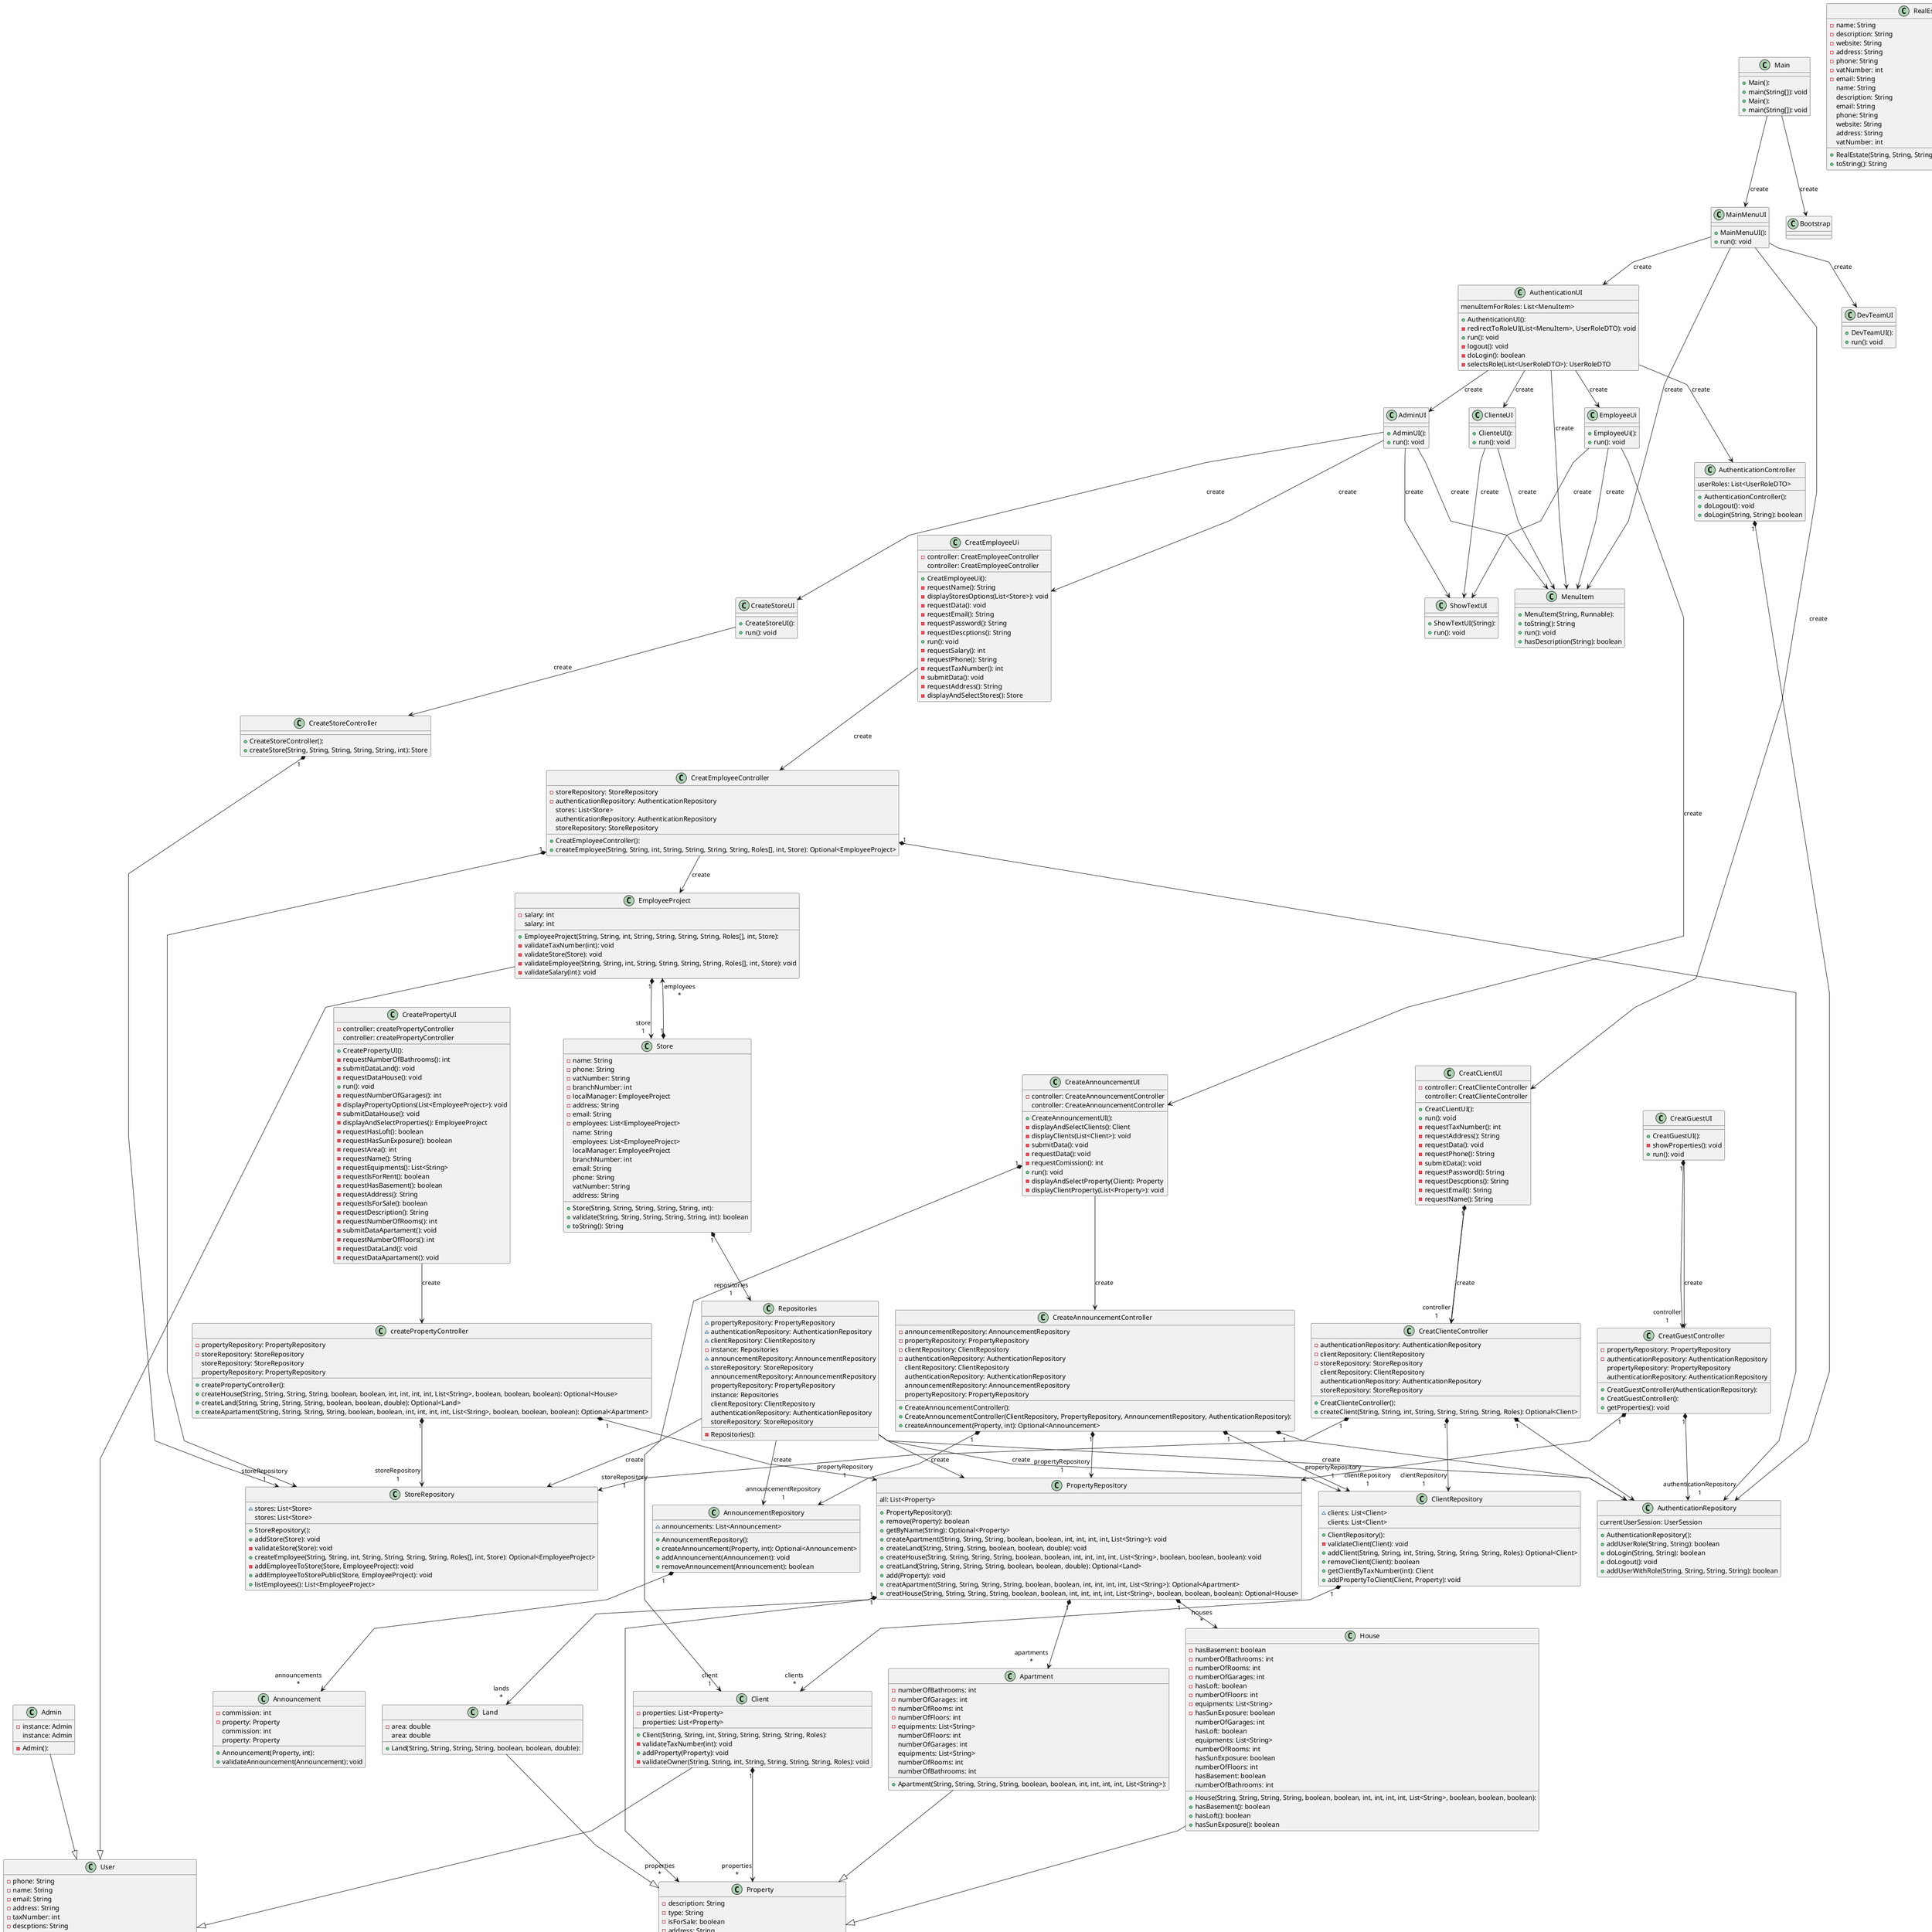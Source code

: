 @startuml
'skinparam monochrome true
skinparam packageStyle rectangle
skinparam shadowing false
skinparam linetype polyline
'skinparam linetype orto

skinparam classAttributeIconSize "2"

class Admin {
  - Admin():
  - instance: Admin
   instance: Admin
}
class AdminUI {
  + AdminUI():
  + run(): void
}
class Announcement {
  + Announcement(Property, int):
  - commission: int
  - property: Property
  + validateAnnouncement(Announcement): void
   commission: int
   property: Property
}
class AnnouncementRepository {
  + AnnouncementRepository():
  ~ announcements: List<Announcement>
  + createAnnouncement(Property, int): Optional<Announcement>
  + addAnnouncement(Announcement): void
  + removeAnnouncement(Announcement): boolean
}
class Apartment {
  + Apartment(String, String, String, String, boolean, boolean, int, int, int, int, List<String>):
  - numberOfBathrooms: int
  - numberOfGarages: int
  - numberOfRooms: int
  - numberOfFloors: int
  - equipments: List<String>
   numberOfFloors: int
   numberOfGarages: int
   equipments: List<String>
   numberOfRooms: int
   numberOfBathrooms: int
}
class AuthenticationController {
  + AuthenticationController():
  + doLogout(): void
  + doLogin(String, String): boolean
   userRoles: List<UserRoleDTO>
}
class AuthenticationRepository {
  + AuthenticationRepository():
  + addUserRole(String, String): boolean
  + doLogin(String, String): boolean
  + doLogout(): void
  + addUserWithRole(String, String, String, String): boolean
   currentUserSession: UserSession
}
class AuthenticationUI {
  + AuthenticationUI():
  - redirectToRoleUI(List<MenuItem>, UserRoleDTO): void
  + run(): void
  - logout(): void
  - doLogin(): boolean
  - selectsRole(List<UserRoleDTO>): UserRoleDTO
   menuItemForRoles: List<MenuItem>
}

class Client {
  + Client(String, String, int, String, String, String, String, Roles):
  - properties: List<Property>
  - validateTaxNumber(int): void
  + addProperty(Property): void
  - validateOwner(String, String, int, String, String, String, String, Roles): void
   properties: List<Property>
}
class ClientRepository {
  + ClientRepository():
  ~ clients: List<Client>
  - validateClient(Client): void
  + addClient(String, String, int, String, String, String, String, Roles): Optional<Client>
  + removeClient(Client): boolean
  + getClientByTaxNumber(int): Client
  + addPropertyToClient(Client, Property): void
   clients: List<Client>
}
class ClienteUI {
  + ClienteUI():
  + run(): void
}
class CreatCLientUI {
  + CreatCLientUI():
  - controller: CreatClienteController
  + run(): void
  - requestTaxNumber(): int
  - requestAddress(): String
  - requestData(): void
  - requestPhone(): String
  - submitData(): void
  - requestPassword(): String
  - requestDescptions(): String
  - requestEmail(): String
  - requestName(): String
   controller: CreatClienteController
}
class CreatClienteController {
  + CreatClienteController():
  - authenticationRepository: AuthenticationRepository
  - clientRepository: ClientRepository
  - storeRepository: StoreRepository
  + createClient(String, String, int, String, String, String, String, Roles): Optional<Client>
   clientRepository: ClientRepository
   authenticationRepository: AuthenticationRepository
   storeRepository: StoreRepository
}
class CreatEmployeeController {
  + CreatEmployeeController():
  - storeRepository: StoreRepository
  - authenticationRepository: AuthenticationRepository
  + createEmployee(String, String, int, String, String, String, String, Roles[], int, Store): Optional<EmployeeProject>
   stores: List<Store>
   authenticationRepository: AuthenticationRepository
   storeRepository: StoreRepository
}

class CreatEmployeeUi {
  + CreatEmployeeUi():
  - controller: CreatEmployeeController
  - requestName(): String
  - displayStoresOptions(List<Store>): void
  - requestData(): void
  - requestEmail(): String
  - requestPassword(): String
  - requestDescptions(): String
  + run(): void
  - requestSalary(): int
  - requestPhone(): String
  - requestTaxNumber(): int
  - submitData(): void
  - requestAddress(): String
  - displayAndSelectStores(): Store
   controller: CreatEmployeeController
}
class CreatGuestController {
  + CreatGuestController(AuthenticationRepository):
  + CreatGuestController():
  - propertyRepository: PropertyRepository
  - authenticationRepository: AuthenticationRepository
  + getProperties(): void
   propertyRepository: PropertyRepository
   authenticationRepository: AuthenticationRepository
}
class CreatGuestUI {
  + CreatGuestUI():
  - showProperties(): void
  + run(): void
}
class CreateAnnouncementController {
  + CreateAnnouncementController():
  + CreateAnnouncementController(ClientRepository, PropertyRepository, AnnouncementRepository, AuthenticationRepository):
  - announcementRepository: AnnouncementRepository
  - propertyRepository: PropertyRepository
  - clientRepository: ClientRepository
  - authenticationRepository: AuthenticationRepository
  + createAnnouncement(Property, int): Optional<Announcement>
   clientRepository: ClientRepository
   authenticationRepository: AuthenticationRepository
   announcementRepository: AnnouncementRepository
   propertyRepository: PropertyRepository
}
class CreateAnnouncementUI {
  + CreateAnnouncementUI():
  - controller: CreateAnnouncementController
  - displayAndSelectClients(): Client
  - displayClients(List<Client>): void
  - submitData(): void
  - requestData(): void
  - requestComission(): int
  + run(): void
  - displayAndSelectProperty(Client): Property
  - displayClientProperty(List<Property>): void
   controller: CreateAnnouncementController
}
class CreatePropertyUI {
  + CreatePropertyUI():
  - controller: createPropertyController
  - requestNumberOfBathrooms(): int
  - submitDataLand(): void
  - requestDataHouse(): void
  + run(): void
  - requestNumberOfGarages(): int
  - displayPropertyOptions(List<EmployeeProject>): void
  - submitDataHouse(): void
  - displayAndSelectProperties(): EmployeeProject
  - requestHasLoft(): boolean
  - requestHasSunExposure(): boolean
  - requestArea(): int
  - requestName(): String
  - requestEquipments(): List<String>
  - requestIsForRent(): boolean
  - requestHasBasement(): boolean
  - requestAddress(): String
  - requestIsForSale(): boolean
  - requestDescription(): String
  - requestNumberOfRooms(): int
  - submitDataApartament(): void
  - requestNumberOfFloors(): int
  - requestDataLand(): void
  - requestDataApartament(): void
   controller: createPropertyController
}
class CreateStoreController {
  + CreateStoreController():
  + createStore(String, String, String, String, String, int): Store
}
class CreateStoreUI {
  + CreateStoreUI():
  + run(): void
}

class DevTeamUI {
  + DevTeamUI():
  + run(): void
}

class EmployeeProject {
  + EmployeeProject(String, String, int, String, String, String, String, Roles[], int, Store):
  - salary: int
  - validateTaxNumber(int): void
  - validateStore(Store): void
  - validateEmployee(String, String, int, String, String, String, String, Roles[], int, Store): void
  - validateSalary(int): void
   salary: int
}

class EmployeeUi {
  + EmployeeUi():
  + run(): void
}
class House {
  + House(String, String, String, String, boolean, boolean, int, int, int, int, List<String>, boolean, boolean, boolean):
  - hasBasement: boolean
  - numberOfBathrooms: int
  - numberOfRooms: int
  - numberOfGarages: int
  - hasLoft: boolean
  - numberOfFloors: int
  - equipments: List<String>
  - hasSunExposure: boolean
  + hasBasement(): boolean
  + hasLoft(): boolean
  + hasSunExposure(): boolean
   numberOfGarages: int
   hasLoft: boolean
   equipments: List<String>
   numberOfRooms: int
   hasSunExposure: boolean
   numberOfFloors: int
   hasBasement: boolean
   numberOfBathrooms: int
}
class Land {
  + Land(String, String, String, String, boolean, boolean, double):
  - area: double
   area: double
}
class Main {
  + Main():
  + main(String[]): void
}
class Main {
  + Main():
  + main(String[]): void
}
class MainMenuUI {
  + MainMenuUI():
  + run(): void
}
class MenuItem {
  + MenuItem(String, Runnable):
  + toString(): String
  + run(): void
  + hasDescription(String): boolean
}
class Property {
  + Property(String, String, String, String, boolean, boolean):
  - description: String
  - type: String
  - isForSale: boolean
  - address: String
  - isForRent: boolean
  - name: String
   name: String
   description: String
   isForSale: boolean
   type: String
   isForRent: boolean
   address: String
}
class PropertyRepository {
  + PropertyRepository():
  + remove(Property): boolean
  + getByName(String): Optional<Property>
  + createApartment(String, String, String, boolean, boolean, int, int, int, int, List<String>): void
  + createLand(String, String, String, boolean, boolean, double): void
  + createHouse(String, String, String, String, boolean, boolean, int, int, int, int, List<String>, boolean, boolean, boolean): void
  + creatLand(String, String, String, String, boolean, boolean, double): Optional<Land>
  + add(Property): void
  + creatApartment(String, String, String, String, boolean, boolean, int, int, int, int, List<String>): Optional<Apartment>
  + creatHouse(String, String, String, String, boolean, boolean, int, int, int, int, List<String>, boolean, boolean, boolean): Optional<House>
   all: List<Property>
}
class RealEstate {
  + RealEstate(String, String, String, String, String, int, String):
  - name: String
  - description: String
  - website: String
  - address: String
  - phone: String
  - vatNumber: int
  - email: String
  + toString(): String
   name: String
   description: String
   email: String
   phone: String
   website: String
   address: String
   vatNumber: int
}
class Repositories {
  - Repositories():
  ~ propertyRepository: PropertyRepository
  ~ authenticationRepository: AuthenticationRepository
  ~ clientRepository: ClientRepository
  - instance: Repositories
  ~ announcementRepository: AnnouncementRepository
  ~ storeRepository: StoreRepository
   announcementRepository: AnnouncementRepository
   propertyRepository: PropertyRepository
   instance: Repositories
   clientRepository: ClientRepository
   authenticationRepository: AuthenticationRepository
   storeRepository: StoreRepository
}

enum Roles << enumeration >> {
  + Roles():
  + values(): Roles[]
  + valueOf(String): Roles
}
class ShowTextUI {
  + ShowTextUI(String):
  + run(): void
}
class Store {
  + Store(String, String, String, String, String, int):
  - name: String
  - phone: String
  - vatNumber: String
  - branchNumber: int
  - localManager: EmployeeProject
  - address: String
  - email: String
  - employees: List<EmployeeProject>
  + validate(String, String, String, String, String, int): boolean
  + toString(): String
   name: String
   employees: List<EmployeeProject>
   localManager: EmployeeProject
   branchNumber: int
   email: String
   phone: String
   vatNumber: String
   address: String
}

class StoreRepository {
  + StoreRepository():
  ~ stores: List<Store>
  + addStore(Store): void
  - validateStore(Store): void
  + createEmployee(String, String, int, String, String, String, String, Roles[], int, Store): Optional<EmployeeProject>
  - addEmployeeToStore(Store, EmployeeProject): void
  + addEmployeeToStorePublic(Store, EmployeeProject): void
  + listEmployees(): List<EmployeeProject>
   stores: List<Store>
}

class User {
  + User(String, String, int, String, String, String, String, Roles):
  - phone: String
  - name: String
  - email: String
  - address: String
  - taxNumber: int
  - descptions: String
  - roles: Roles
  - password: String
  + toString(): String
   name: String
   password: String
   descptions: String
   email: String
   phone: String
   address: String
   roles: Roles
   taxNumber: int
}
class UserSession {
  + UserSession():
}

class createPropertyController {
  + createPropertyController():
  - propertyRepository: PropertyRepository
  - storeRepository: StoreRepository
  + createHouse(String, String, String, String, boolean, boolean, int, int, int, int, List<String>, boolean, boolean, boolean): Optional<House>
  + createLand(String, String, String, String, boolean, boolean, double): Optional<Land>
  + createApartament(String, String, String, String, boolean, boolean, int, int, int, int, List<String>, boolean, boolean, boolean): Optional<Apartment>
   storeRepository: StoreRepository
   propertyRepository: PropertyRepository
}

Admin                         --^  User
AdminUI                       -->  CreatEmployeeUi              : "«create»"
AdminUI                       -->  CreateStoreUI                : "«create»"
AdminUI                       -->  MenuItem                     : "«create»"
AdminUI                       -->  ShowTextUI                   : "«create»"
AnnouncementRepository       "1" *--> "announcements\n*" Announcement
Apartment                     --^  Property
AuthenticationController     "1" *--> "authenticationRepository\n1" AuthenticationRepository
AuthenticationUI              -->  AdminUI                      : "«create»"
AuthenticationUI              -->  AuthenticationController     : "«create»"
AuthenticationUI              -->  ClienteUI                    : "«create»"
AuthenticationUI              -->  EmployeeUi                   : "«create»"
AuthenticationUI              -->  MenuItem                     : "«create»"
Client                       "1" *--> "properties\n*" Property
Client                        --^  User
ClientRepository             "1" *--> "clients\n*" Client
ClienteUI                     -->  MenuItem                     : "«create»"
ClienteUI                     -->  ShowTextUI                   : "«create»"
CreatCLientUI                 -->  CreatClienteController       : "«create»"
CreatCLientUI                "1" *--> "controller\n1" CreatClienteController
CreatClienteController       "1" *-->  AuthenticationRepository
CreatClienteController       "1" *--> "clientRepository\n1" ClientRepository
CreatClienteController       "1" *--> "storeRepository\n1" StoreRepository
CreatEmployeeController      "1" *--> AuthenticationRepository
CreatEmployeeController       -->  EmployeeProject              : "«create»"
CreatEmployeeController      "1" *--> "storeRepository\n1" StoreRepository
CreatEmployeeUi               -->  CreatEmployeeController      : "«create»"
CreatGuestController         "1" *-->  AuthenticationRepository
CreatGuestController         "1" *--> "propertyRepository\n1" PropertyRepository
CreatGuestUI                 "1" *--> "controller\n1" CreatGuestController
CreatGuestUI                  -->  CreatGuestController         : "«create»"
CreateAnnouncementController "1" *--> "announcementRepository\n1" AnnouncementRepository
CreateAnnouncementController "1" *-->  AuthenticationRepository
CreateAnnouncementController "1" *--> "clientRepository\n1" ClientRepository
CreateAnnouncementController "1" *--> "propertyRepository\n1" PropertyRepository
CreateAnnouncementUI         "1" *--> "client\n1" Client
CreateAnnouncementUI          -->  CreateAnnouncementController : "«create»"
CreatePropertyUI              -->  createPropertyController     : "«create»"
CreateStoreController        "1" *--> "StoreRepository"
CreateStoreUI                 ->  CreateStoreController        : "«create»"
EmployeeProject              "1" *--> "store\n1" Store
EmployeeProject               --^  User
EmployeeUi                    -->  CreateAnnouncementUI         : "«create»"
EmployeeUi                    -->  MenuItem                     : "«create»"
EmployeeUi                    -->  ShowTextUI                   : "«create»"
House                         --^  Property
Land                          --^  Property
Main                          -->  Bootstrap                    : "«create»"
Main                          -->  MainMenuUI                   : "«create»"
MainMenuUI                    -->  AuthenticationUI             : "«create»"
MainMenuUI                    -->  CreatCLientUI                : "«create»"
MainMenuUI                    -->  DevTeamUI                    : "«create»"
MainMenuUI                    -->  MenuItem                     : "«create»"
PropertyRepository           "1" *--> "apartments\n*" Apartment
PropertyRepository           "1" *--> "houses\n*" House
PropertyRepository           "1" *--> "lands\n*" Land
PropertyRepository           "1" *--> "properties\n*" Property
Repositories                  -->  AnnouncementRepository       : "«create»"
Repositories                  -->  AuthenticationRepository     : "«create»"
Repositories                  -->  ClientRepository             : "«create»"
Repositories                  -->  PropertyRepository           : "«create»"
Repositories                  -->  StoreRepository              : "«create»"
Store                        "1" *--> "employees\n*" EmployeeProject
Store                        "1" *--> "repositories\n1" Repositories
User                         "1" *--> "roles\n1" Roles
createPropertyController     "1" *--> "propertyRepository\n1" PropertyRepository
createPropertyController     "1" *--> "storeRepository\n1" StoreRepository
@enduml
